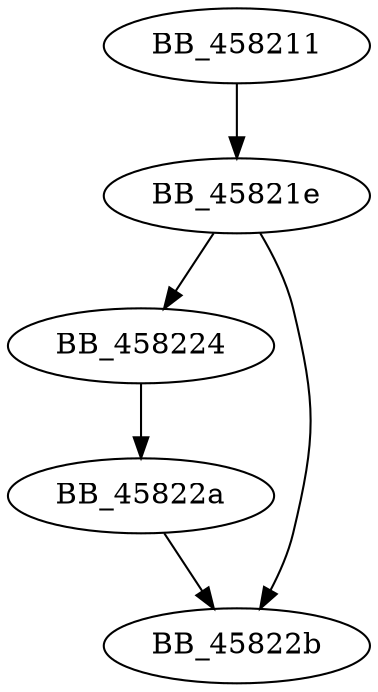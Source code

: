 DiGraph sub_458211{
BB_458211->BB_45821e
BB_45821e->BB_458224
BB_45821e->BB_45822b
BB_458224->BB_45822a
BB_45822a->BB_45822b
}
